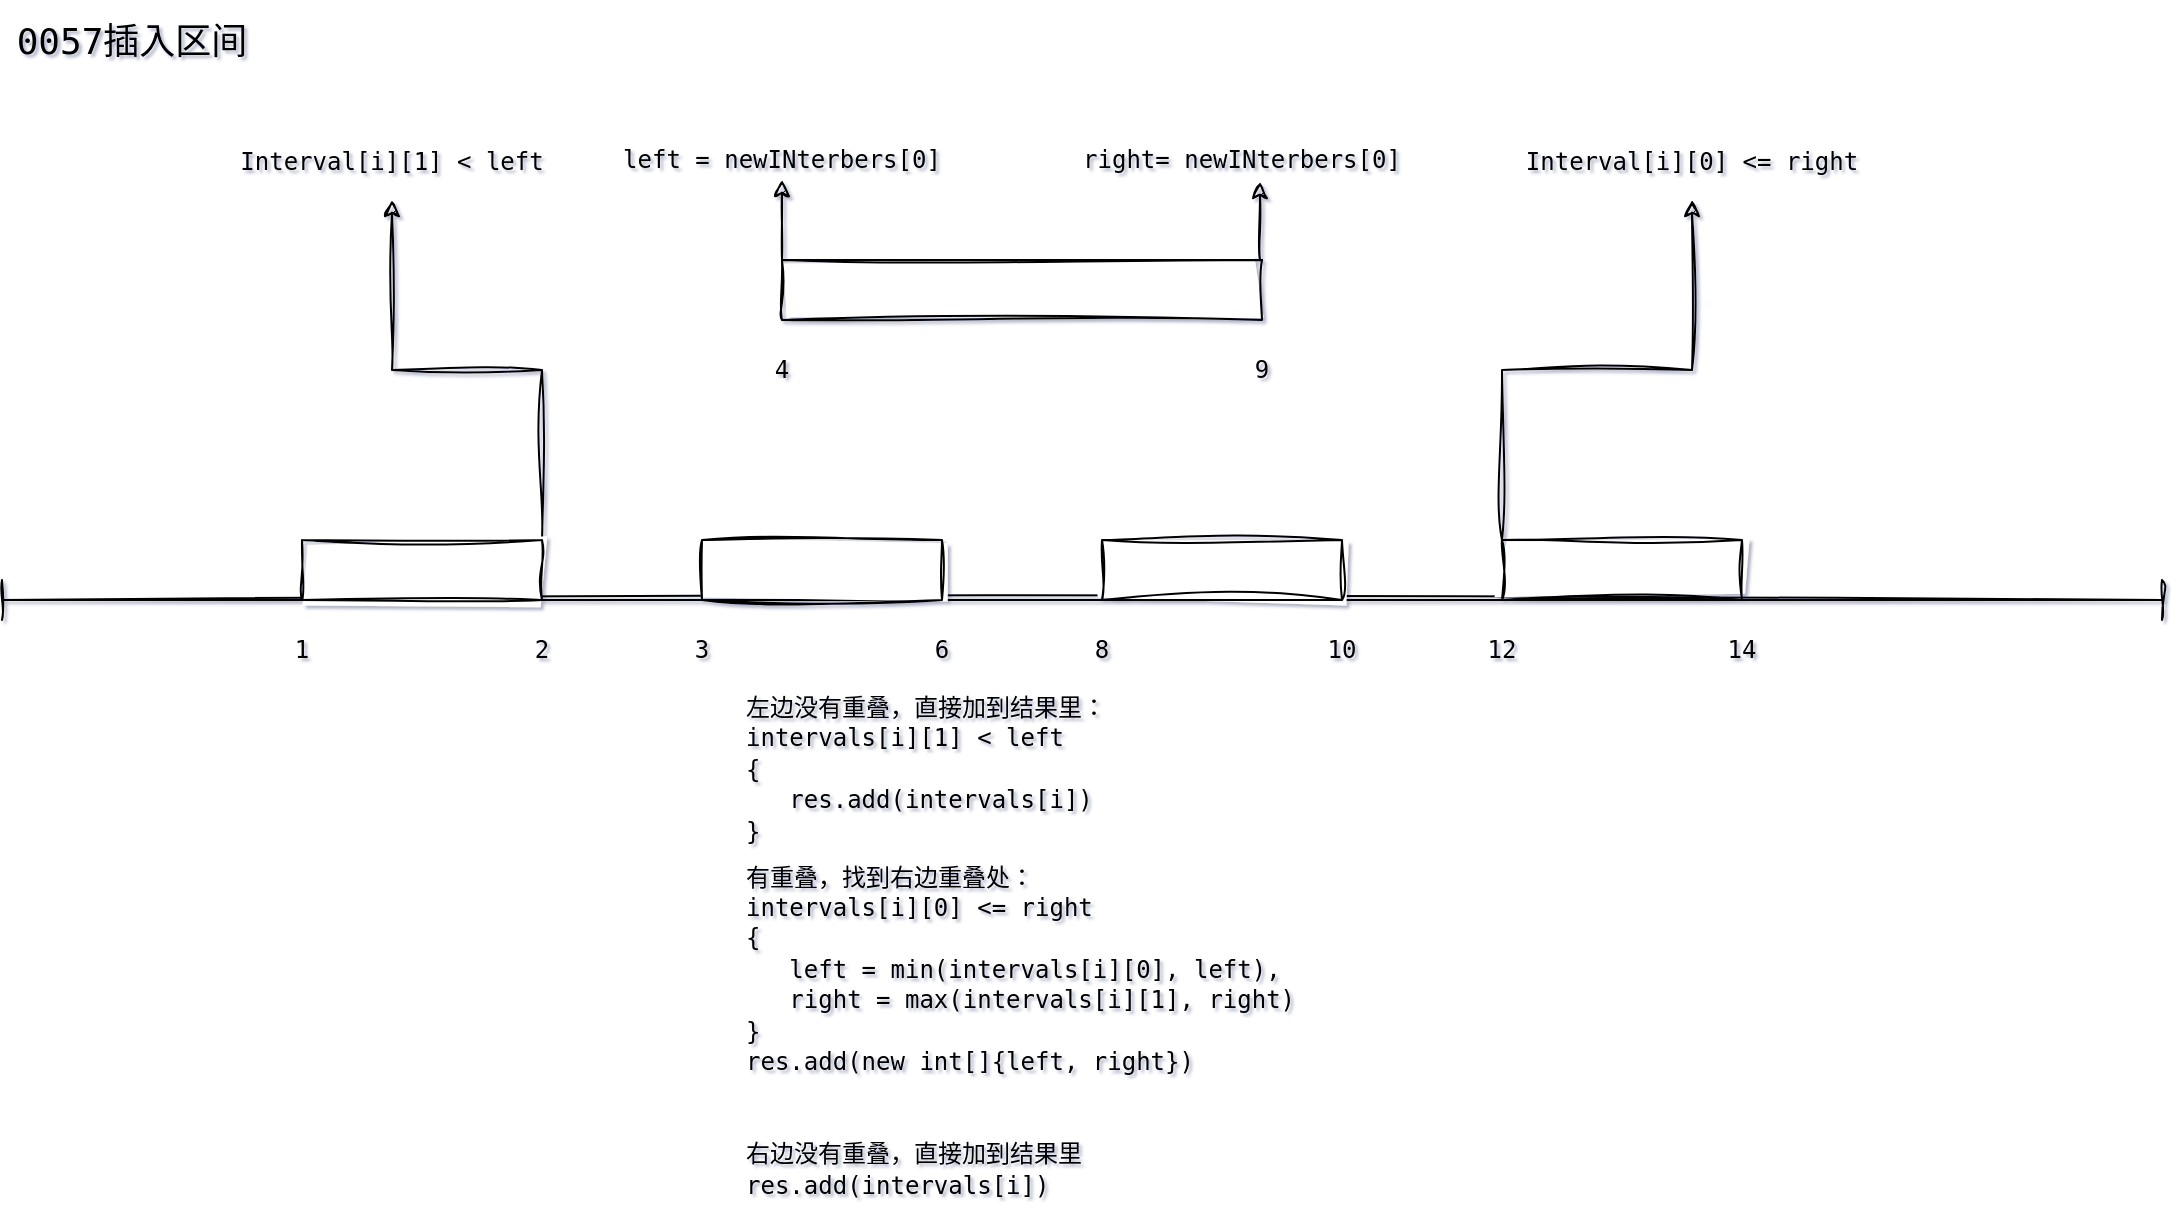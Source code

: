 <mxfile version="25.0.3">
  <diagram id="pKDmfLXnfSHfXE5Gqnqo" name="第 1 页">
    <mxGraphModel dx="2261" dy="785" grid="1" gridSize="10" guides="1" tooltips="1" connect="1" arrows="1" fold="1" page="1" pageScale="1" pageWidth="827" pageHeight="1169" math="0" shadow="1">
      <root>
        <mxCell id="0" />
        <mxCell id="1" parent="0" />
        <mxCell id="Pw-yFfIgs6NigDBwQF0H-1" value="" style="shape=crossbar;whiteSpace=wrap;html=1;rounded=1;sketch=1;hachureGap=4;jiggle=2;curveFitting=1;fontFamily=Architects Daughter;fontSource=https%3A%2F%2Ffonts.googleapis.com%2Fcss%3Ffamily%3DArchitects%2BDaughter;" parent="1" vertex="1">
          <mxGeometry x="-40" y="320" width="1080" height="20" as="geometry" />
        </mxCell>
        <mxCell id="Pw-yFfIgs6NigDBwQF0H-21" style="rounded=0;sketch=1;hachureGap=4;jiggle=2;curveFitting=1;orthogonalLoop=1;jettySize=auto;html=1;exitX=1;exitY=0;exitDx=0;exitDy=0;fontFamily=Architects Daughter;fontSource=https%3A%2F%2Ffonts.googleapis.com%2Fcss%3Ffamily%3DArchitects%2BDaughter;edgeStyle=orthogonalEdgeStyle;" parent="1" source="Pw-yFfIgs6NigDBwQF0H-2" target="Pw-yFfIgs6NigDBwQF0H-15" edge="1">
          <mxGeometry relative="1" as="geometry" />
        </mxCell>
        <mxCell id="Pw-yFfIgs6NigDBwQF0H-2" value="" style="rounded=0;whiteSpace=wrap;html=1;sketch=1;hachureGap=4;jiggle=2;curveFitting=1;fontFamily=Architects Daughter;fontSource=https%3A%2F%2Ffonts.googleapis.com%2Fcss%3Ffamily%3DArchitects%2BDaughter;" parent="1" vertex="1">
          <mxGeometry x="110" y="300" width="120" height="30" as="geometry" />
        </mxCell>
        <mxCell id="Pw-yFfIgs6NigDBwQF0H-3" value="" style="rounded=0;whiteSpace=wrap;html=1;sketch=1;hachureGap=4;jiggle=2;curveFitting=1;fontFamily=Architects Daughter;fontSource=https%3A%2F%2Ffonts.googleapis.com%2Fcss%3Ffamily%3DArchitects%2BDaughter;" parent="1" vertex="1">
          <mxGeometry x="310" y="300" width="120" height="30" as="geometry" />
        </mxCell>
        <mxCell id="Pw-yFfIgs6NigDBwQF0H-5" value="" style="rounded=0;whiteSpace=wrap;html=1;sketch=1;hachureGap=4;jiggle=2;curveFitting=1;fontFamily=Architects Daughter;fontSource=https%3A%2F%2Ffonts.googleapis.com%2Fcss%3Ffamily%3DArchitects%2BDaughter;" parent="1" vertex="1">
          <mxGeometry x="510" y="300" width="120" height="30" as="geometry" />
        </mxCell>
        <mxCell id="Pw-yFfIgs6NigDBwQF0H-20" style="edgeStyle=orthogonalEdgeStyle;rounded=0;sketch=1;hachureGap=4;jiggle=2;curveFitting=1;orthogonalLoop=1;jettySize=auto;html=1;exitX=0;exitY=0;exitDx=0;exitDy=0;fontFamily=Architects Daughter;fontSource=https%3A%2F%2Ffonts.googleapis.com%2Fcss%3Ffamily%3DArchitects%2BDaughter;" parent="1" source="Pw-yFfIgs6NigDBwQF0H-7" target="Pw-yFfIgs6NigDBwQF0H-19" edge="1">
          <mxGeometry relative="1" as="geometry" />
        </mxCell>
        <mxCell id="Pw-yFfIgs6NigDBwQF0H-7" value="" style="rounded=0;whiteSpace=wrap;html=1;sketch=1;hachureGap=4;jiggle=2;curveFitting=1;fontFamily=Architects Daughter;fontSource=https%3A%2F%2Ffonts.googleapis.com%2Fcss%3Ffamily%3DArchitects%2BDaughter;" parent="1" vertex="1">
          <mxGeometry x="710" y="300" width="120" height="30" as="geometry" />
        </mxCell>
        <mxCell id="Pw-yFfIgs6NigDBwQF0H-12" style="edgeStyle=orthogonalEdgeStyle;rounded=0;sketch=1;hachureGap=4;jiggle=2;curveFitting=1;orthogonalLoop=1;jettySize=auto;html=1;exitX=0;exitY=0;exitDx=0;exitDy=0;fontFamily=Architects Daughter;fontSource=https%3A%2F%2Ffonts.googleapis.com%2Fcss%3Ffamily%3DArchitects%2BDaughter;" parent="1" source="Pw-yFfIgs6NigDBwQF0H-9" target="Pw-yFfIgs6NigDBwQF0H-11" edge="1">
          <mxGeometry relative="1" as="geometry" />
        </mxCell>
        <mxCell id="Pw-yFfIgs6NigDBwQF0H-9" value="" style="rounded=0;whiteSpace=wrap;html=1;sketch=1;hachureGap=4;jiggle=2;curveFitting=1;fontFamily=Architects Daughter;fontSource=https%3A%2F%2Ffonts.googleapis.com%2Fcss%3Ffamily%3DArchitects%2BDaughter;" parent="1" vertex="1">
          <mxGeometry x="350" y="160" width="240" height="30" as="geometry" />
        </mxCell>
        <mxCell id="Pw-yFfIgs6NigDBwQF0H-11" value="&lt;font data-font-src=&quot;https://fonts.googleapis.com/css?family=Monaco%2C+monospace&quot; face=&quot;Monaco, monospace&quot;&gt;left = newINterbers[0]&lt;/font&gt;" style="text;html=1;align=center;verticalAlign=middle;whiteSpace=wrap;rounded=0;fontFamily=Architects Daughter;fontSource=https%3A%2F%2Ffonts.googleapis.com%2Fcss%3Ffamily%3DArchitects%2BDaughter;" parent="1" vertex="1">
          <mxGeometry x="260" y="100" width="180" height="20" as="geometry" />
        </mxCell>
        <mxCell id="Pw-yFfIgs6NigDBwQF0H-13" value="&lt;font face=&quot;Monaco, monospace&quot;&gt;right= newINterbers[0]&lt;/font&gt;" style="text;html=1;align=center;verticalAlign=middle;whiteSpace=wrap;rounded=0;fontFamily=Architects Daughter;fontSource=https%3A%2F%2Ffonts.googleapis.com%2Fcss%3Ffamily%3DArchitects%2BDaughter;" parent="1" vertex="1">
          <mxGeometry x="490" y="100" width="180" height="20" as="geometry" />
        </mxCell>
        <mxCell id="Pw-yFfIgs6NigDBwQF0H-14" style="edgeStyle=orthogonalEdgeStyle;rounded=0;sketch=1;hachureGap=4;jiggle=2;curveFitting=1;orthogonalLoop=1;jettySize=auto;html=1;exitX=1;exitY=0;exitDx=0;exitDy=0;entryX=0.55;entryY=1.05;entryDx=0;entryDy=0;entryPerimeter=0;fontFamily=Architects Daughter;fontSource=https%3A%2F%2Ffonts.googleapis.com%2Fcss%3Ffamily%3DArchitects%2BDaughter;" parent="1" source="Pw-yFfIgs6NigDBwQF0H-9" target="Pw-yFfIgs6NigDBwQF0H-13" edge="1">
          <mxGeometry relative="1" as="geometry" />
        </mxCell>
        <mxCell id="Pw-yFfIgs6NigDBwQF0H-15" value="&lt;font data-font-src=&quot;https://fonts.googleapis.com/css?family=Monaco%2C+monospace&quot; face=&quot;Monaco, monospace&quot;&gt;Interval[i][1] &amp;lt; left&lt;/font&gt;" style="text;html=1;align=center;verticalAlign=middle;whiteSpace=wrap;rounded=0;fontFamily=Architects Daughter;fontSource=https%3A%2F%2Ffonts.googleapis.com%2Fcss%3Ffamily%3DArchitects%2BDaughter;" parent="1" vertex="1">
          <mxGeometry x="60" y="92.5" width="190" height="37.5" as="geometry" />
        </mxCell>
        <mxCell id="Pw-yFfIgs6NigDBwQF0H-16" value="&lt;font data-font-src=&quot;https://fonts.googleapis.com/css?family=Monaco%2C+monospace&quot; face=&quot;Monaco, monospace&quot;&gt;左边没有重叠，直接加到结果里：&lt;/font&gt;&lt;div&gt;&lt;font data-font-src=&quot;https://fonts.googleapis.com/css?family=Monaco%2C+monospace&quot; face=&quot;Monaco, monospace&quot;&gt;intervals[i][1] &amp;lt; left&amp;nbsp;&lt;/font&gt;&lt;/div&gt;&lt;div&gt;&lt;font data-font-src=&quot;https://fonts.googleapis.com/css?family=Monaco%2C+monospace&quot; face=&quot;Monaco, monospace&quot;&gt;{&lt;/font&gt;&lt;/div&gt;&lt;div&gt;&lt;font data-font-src=&quot;https://fonts.googleapis.com/css?family=Monaco%2C+monospace&quot; face=&quot;Monaco, monospace&quot;&gt;&amp;nbsp; &amp;nbsp;res.add(intervals[i])&lt;/font&gt;&lt;/div&gt;&lt;div&gt;&lt;font data-font-src=&quot;https://fonts.googleapis.com/css?family=Monaco%2C+monospace&quot; face=&quot;Monaco, monospace&quot;&gt;}&lt;/font&gt;&lt;/div&gt;" style="text;html=1;align=left;verticalAlign=middle;resizable=0;points=[];autosize=1;strokeColor=none;fillColor=none;fontFamily=Architects Daughter;fontSource=https%3A%2F%2Ffonts.googleapis.com%2Fcss%3Ffamily%3DArchitects%2BDaughter;" parent="1" vertex="1">
          <mxGeometry x="330" y="370" width="200" height="90" as="geometry" />
        </mxCell>
        <mxCell id="Pw-yFfIgs6NigDBwQF0H-17" value="&lt;font face=&quot;Monaco, monospace&quot; data-font-src=&quot;https://fonts.googleapis.com/css?family=Monaco%2C+monospace&quot;&gt;有重叠，找到右边重叠处：&lt;/font&gt;&lt;div&gt;&lt;font face=&quot;Monaco, monospace&quot; data-font-src=&quot;https://fonts.googleapis.com/css?family=Monaco%2C+monospace&quot;&gt;intervals[i][0] &amp;lt;= right&amp;nbsp;&lt;/font&gt;&lt;/div&gt;&lt;div&gt;&lt;font face=&quot;Monaco, monospace&quot; data-font-src=&quot;https://fonts.googleapis.com/css?family=Monaco%2C+monospace&quot;&gt;{&amp;nbsp;&lt;/font&gt;&lt;div&gt;&lt;span style=&quot;background-color: initial;&quot;&gt;&lt;font data-font-src=&quot;https://fonts.googleapis.com/css?family=Monaco%2C+monospace&quot; face=&quot;Monaco, monospace&quot;&gt;&amp;nbsp; &amp;nbsp;left = min(intervals[i][0], left),&amp;nbsp;&lt;/font&gt;&lt;/span&gt;&lt;/div&gt;&lt;div&gt;&lt;span style=&quot;background-color: initial;&quot;&gt;&lt;font data-font-src=&quot;https://fonts.googleapis.com/css?family=Monaco%2C+monospace&quot; face=&quot;Monaco, monospace&quot;&gt;&amp;nbsp; &amp;nbsp;right = max(intervals[i][1], right)&lt;/font&gt;&lt;/span&gt;&lt;/div&gt;&lt;div&gt;&lt;font data-font-src=&quot;https://fonts.googleapis.com/css?family=Monaco%2C+monospace&quot; face=&quot;Monaco, monospace&quot;&gt;}&lt;br&gt;&lt;/font&gt;&lt;/div&gt;&lt;div&gt;&lt;span style=&quot;background-color: initial;&quot;&gt;&lt;font data-font-src=&quot;https://fonts.googleapis.com/css?family=Monaco%2C+monospace&quot; face=&quot;Monaco, monospace&quot;&gt;res.add(new int[]{left, right})&lt;/font&gt;&lt;/span&gt;&lt;/div&gt;&lt;/div&gt;" style="text;html=1;align=left;verticalAlign=middle;resizable=0;points=[];autosize=1;strokeColor=none;fillColor=none;fontFamily=Architects Daughter;fontSource=https%3A%2F%2Ffonts.googleapis.com%2Fcss%3Ffamily%3DArchitects%2BDaughter;" parent="1" vertex="1">
          <mxGeometry x="330" y="455" width="300" height="120" as="geometry" />
        </mxCell>
        <mxCell id="Pw-yFfIgs6NigDBwQF0H-18" value="&lt;font data-font-src=&quot;https://fonts.googleapis.com/css?family=Monaco%2C+monospace&quot; face=&quot;Monaco, monospace&quot;&gt;右边没有重叠，直接加到结果里&lt;/font&gt;&lt;div&gt;&lt;span style=&quot;background-color: initial; font-family: Monaco, monospace;&quot;&gt;res.add(intervals[i])&lt;/span&gt;&lt;/div&gt;" style="text;html=1;align=left;verticalAlign=middle;resizable=0;points=[];autosize=1;strokeColor=none;fillColor=none;fontFamily=Architects Daughter;fontSource=https%3A%2F%2Ffonts.googleapis.com%2Fcss%3Ffamily%3DArchitects%2BDaughter;" parent="1" vertex="1">
          <mxGeometry x="330" y="595" width="190" height="40" as="geometry" />
        </mxCell>
        <mxCell id="Pw-yFfIgs6NigDBwQF0H-19" value="&lt;font data-font-src=&quot;https://fonts.googleapis.com/css?family=Monaco%2C+monospace&quot; face=&quot;Monaco, monospace&quot;&gt;Interval[i][0] &amp;lt;= right&lt;/font&gt;" style="text;html=1;align=center;verticalAlign=middle;whiteSpace=wrap;rounded=0;fontFamily=Architects Daughter;fontSource=https%3A%2F%2Ffonts.googleapis.com%2Fcss%3Ffamily%3DArchitects%2BDaughter;" parent="1" vertex="1">
          <mxGeometry x="710" y="92.5" width="190" height="37.5" as="geometry" />
        </mxCell>
        <mxCell id="d3M1Q0JsFoAeivlyI-YI-1" value="&lt;font style=&quot;font-size: 18px;&quot; data-font-src=&quot;https://fonts.googleapis.com/css?family=Monaco%2C+monospace&quot; face=&quot;Monaco, monospace&quot;&gt;0057插入区间&lt;/font&gt;" style="text;html=1;align=center;verticalAlign=middle;whiteSpace=wrap;rounded=0;fontFamily=Architects Daughter;fontSource=https%3A%2F%2Ffonts.googleapis.com%2Fcss%3Ffamily%3DArchitects%2BDaughter;" vertex="1" parent="1">
          <mxGeometry x="-40" y="30" width="130" height="40" as="geometry" />
        </mxCell>
        <mxCell id="d3M1Q0JsFoAeivlyI-YI-2" value="&lt;font data-font-src=&quot;https://fonts.googleapis.com/css?family=Monaco%2C+monospace&quot; face=&quot;Monaco, monospace&quot;&gt;1&lt;/font&gt;" style="text;html=1;align=center;verticalAlign=middle;whiteSpace=wrap;rounded=0;fontFamily=Architects Daughter;fontSource=https%3A%2F%2Ffonts.googleapis.com%2Fcss%3Ffamily%3DArchitects%2BDaughter;" vertex="1" parent="1">
          <mxGeometry x="80" y="340" width="60" height="30" as="geometry" />
        </mxCell>
        <mxCell id="d3M1Q0JsFoAeivlyI-YI-3" value="&lt;font face=&quot;Monaco, monospace&quot;&gt;2&lt;/font&gt;" style="text;html=1;align=center;verticalAlign=middle;whiteSpace=wrap;rounded=0;fontFamily=Architects Daughter;fontSource=https%3A%2F%2Ffonts.googleapis.com%2Fcss%3Ffamily%3DArchitects%2BDaughter;" vertex="1" parent="1">
          <mxGeometry x="200" y="340" width="60" height="30" as="geometry" />
        </mxCell>
        <mxCell id="d3M1Q0JsFoAeivlyI-YI-4" value="&lt;font face=&quot;Monaco, monospace&quot;&gt;3&lt;/font&gt;" style="text;html=1;align=center;verticalAlign=middle;whiteSpace=wrap;rounded=0;fontFamily=Architects Daughter;fontSource=https%3A%2F%2Ffonts.googleapis.com%2Fcss%3Ffamily%3DArchitects%2BDaughter;" vertex="1" parent="1">
          <mxGeometry x="280" y="340" width="60" height="30" as="geometry" />
        </mxCell>
        <mxCell id="d3M1Q0JsFoAeivlyI-YI-5" value="&lt;font face=&quot;Monaco, monospace&quot;&gt;4&lt;/font&gt;" style="text;html=1;align=center;verticalAlign=middle;whiteSpace=wrap;rounded=0;fontFamily=Architects Daughter;fontSource=https%3A%2F%2Ffonts.googleapis.com%2Fcss%3Ffamily%3DArchitects%2BDaughter;" vertex="1" parent="1">
          <mxGeometry x="320" y="200" width="60" height="30" as="geometry" />
        </mxCell>
        <mxCell id="d3M1Q0JsFoAeivlyI-YI-6" value="&lt;font face=&quot;Monaco, monospace&quot;&gt;6&lt;/font&gt;" style="text;html=1;align=center;verticalAlign=middle;whiteSpace=wrap;rounded=0;fontFamily=Architects Daughter;fontSource=https%3A%2F%2Ffonts.googleapis.com%2Fcss%3Ffamily%3DArchitects%2BDaughter;" vertex="1" parent="1">
          <mxGeometry x="400" y="340" width="60" height="30" as="geometry" />
        </mxCell>
        <mxCell id="d3M1Q0JsFoAeivlyI-YI-7" value="&lt;font face=&quot;Monaco, monospace&quot;&gt;8&lt;/font&gt;" style="text;html=1;align=center;verticalAlign=middle;whiteSpace=wrap;rounded=0;fontFamily=Architects Daughter;fontSource=https%3A%2F%2Ffonts.googleapis.com%2Fcss%3Ffamily%3DArchitects%2BDaughter;" vertex="1" parent="1">
          <mxGeometry x="480" y="340" width="60" height="30" as="geometry" />
        </mxCell>
        <mxCell id="d3M1Q0JsFoAeivlyI-YI-8" value="&lt;font face=&quot;Monaco, monospace&quot;&gt;10&lt;/font&gt;" style="text;html=1;align=center;verticalAlign=middle;whiteSpace=wrap;rounded=0;fontFamily=Architects Daughter;fontSource=https%3A%2F%2Ffonts.googleapis.com%2Fcss%3Ffamily%3DArchitects%2BDaughter;" vertex="1" parent="1">
          <mxGeometry x="600" y="340" width="60" height="30" as="geometry" />
        </mxCell>
        <mxCell id="d3M1Q0JsFoAeivlyI-YI-9" value="&lt;font face=&quot;Monaco, monospace&quot;&gt;9&lt;/font&gt;" style="text;html=1;align=center;verticalAlign=middle;whiteSpace=wrap;rounded=0;fontFamily=Architects Daughter;fontSource=https%3A%2F%2Ffonts.googleapis.com%2Fcss%3Ffamily%3DArchitects%2BDaughter;" vertex="1" parent="1">
          <mxGeometry x="560" y="200" width="60" height="30" as="geometry" />
        </mxCell>
        <mxCell id="d3M1Q0JsFoAeivlyI-YI-10" value="&lt;font face=&quot;Monaco, monospace&quot;&gt;12&lt;/font&gt;" style="text;html=1;align=center;verticalAlign=middle;whiteSpace=wrap;rounded=0;fontFamily=Architects Daughter;fontSource=https%3A%2F%2Ffonts.googleapis.com%2Fcss%3Ffamily%3DArchitects%2BDaughter;" vertex="1" parent="1">
          <mxGeometry x="680" y="340" width="60" height="30" as="geometry" />
        </mxCell>
        <mxCell id="d3M1Q0JsFoAeivlyI-YI-11" value="&lt;font face=&quot;Monaco, monospace&quot;&gt;14&lt;/font&gt;" style="text;html=1;align=center;verticalAlign=middle;whiteSpace=wrap;rounded=0;fontFamily=Architects Daughter;fontSource=https%3A%2F%2Ffonts.googleapis.com%2Fcss%3Ffamily%3DArchitects%2BDaughter;" vertex="1" parent="1">
          <mxGeometry x="800" y="340" width="60" height="30" as="geometry" />
        </mxCell>
      </root>
    </mxGraphModel>
  </diagram>
</mxfile>
